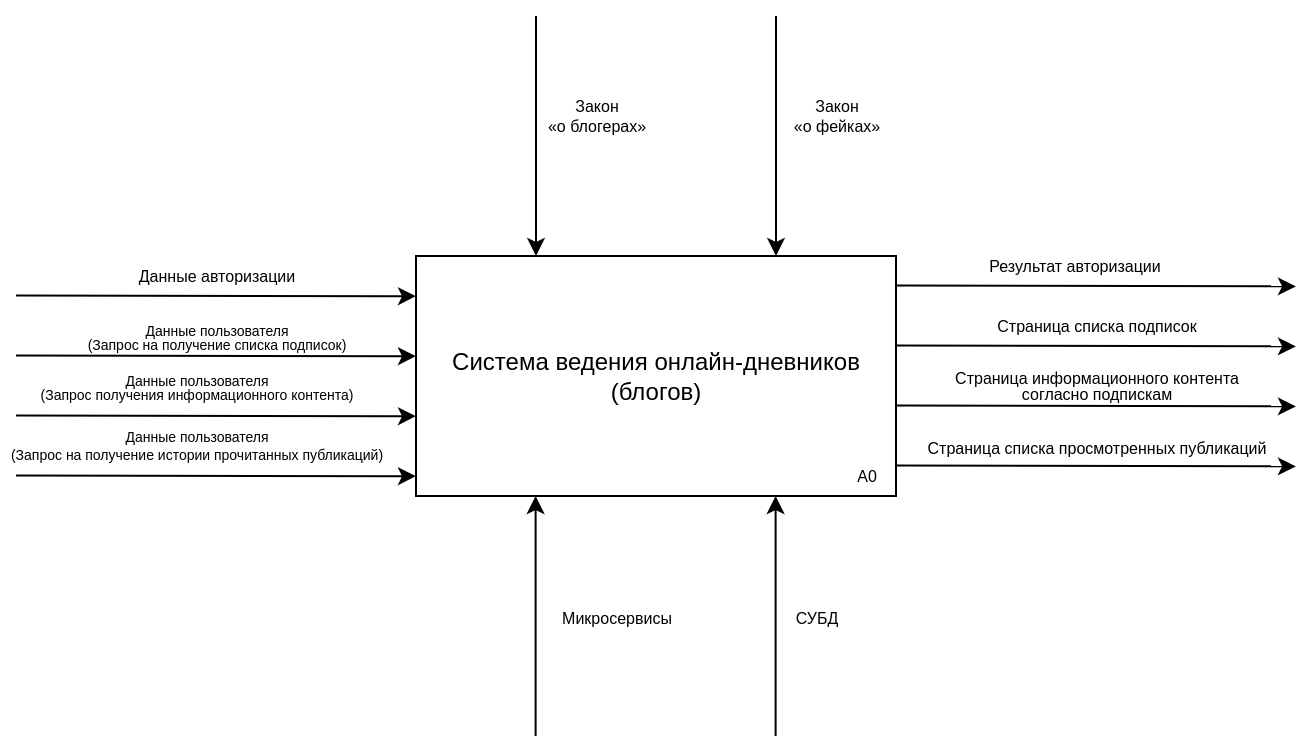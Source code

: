 <mxfile version="18.0.4" type="device"><diagram id="jOhjocJTVRVKaaSQAStA" name="Page-1"><mxGraphModel dx="569" dy="306" grid="1" gridSize="10" guides="1" tooltips="1" connect="1" arrows="1" fold="1" page="1" pageScale="1" pageWidth="827" pageHeight="1169" math="0" shadow="0"><root><mxCell id="0"/><mxCell id="1" parent="0"/><mxCell id="PAqB1MdWaW2n7Vi1TJVt-5" value="" style="endArrow=classic;html=1;rounded=0;" parent="1" edge="1"><mxGeometry width="50" height="50" relative="1" as="geometry"><mxPoint x="80" y="219.71" as="sourcePoint"/><mxPoint x="280" y="220.11" as="targetPoint"/></mxGeometry></mxCell><mxCell id="PAqB1MdWaW2n7Vi1TJVt-9" value="&lt;div style=&quot;line-height: 1 ; font-size: 8px&quot;&gt;Данные авторизации&lt;br&gt;&lt;/div&gt;" style="edgeLabel;html=1;align=center;verticalAlign=middle;resizable=0;points=[];" parent="PAqB1MdWaW2n7Vi1TJVt-5" vertex="1" connectable="0"><mxGeometry x="-0.138" y="-1" relative="1" as="geometry"><mxPoint x="14" y="-11" as="offset"/></mxGeometry></mxCell><mxCell id="PAqB1MdWaW2n7Vi1TJVt-6" value="" style="endArrow=classic;html=1;rounded=0;" parent="1" edge="1"><mxGeometry width="50" height="50" relative="1" as="geometry"><mxPoint x="80" y="249.71" as="sourcePoint"/><mxPoint x="280" y="250.11" as="targetPoint"/></mxGeometry></mxCell><mxCell id="PAqB1MdWaW2n7Vi1TJVt-7" value="" style="endArrow=classic;html=1;rounded=0;" parent="1" edge="1"><mxGeometry width="50" height="50" relative="1" as="geometry"><mxPoint x="80" y="279.71" as="sourcePoint"/><mxPoint x="280" y="280.11" as="targetPoint"/></mxGeometry></mxCell><mxCell id="PAqB1MdWaW2n7Vi1TJVt-8" value="" style="endArrow=classic;html=1;rounded=0;" parent="1" edge="1"><mxGeometry width="50" height="50" relative="1" as="geometry"><mxPoint x="80" y="309.71" as="sourcePoint"/><mxPoint x="280" y="310.11" as="targetPoint"/></mxGeometry></mxCell><mxCell id="PAqB1MdWaW2n7Vi1TJVt-10" value="&lt;div style=&quot;line-height: 1; font-size: 7px;&quot;&gt;Данные пользователя&lt;br style=&quot;font-size: 7px;&quot;&gt;(Запрос на получение списка подписок)&lt;br style=&quot;font-size: 7px;&quot;&gt;&lt;/div&gt;" style="edgeLabel;html=1;align=center;verticalAlign=middle;resizable=0;points=[];fontSize=7;" parent="1" vertex="1" connectable="0"><mxGeometry x="180.003" y="239.712" as="geometry"/></mxCell><mxCell id="PAqB1MdWaW2n7Vi1TJVt-12" value="&lt;div style=&quot;line-height: 1; font-size: 7px;&quot;&gt;Данные пользователя&lt;br style=&quot;font-size: 7px;&quot;&gt;(Запрос получения информационного контента)&lt;br style=&quot;font-size: 7px;&quot;&gt;&lt;/div&gt;" style="edgeLabel;html=1;align=center;verticalAlign=middle;resizable=0;points=[];fontSize=7;" parent="1" vertex="1" connectable="0"><mxGeometry x="170.003" y="264.802" as="geometry"/></mxCell><mxCell id="PAqB1MdWaW2n7Vi1TJVt-13" value="&lt;div style=&quot;font-size: 7px;&quot;&gt;&lt;font style=&quot;font-size: 7px;&quot;&gt;Данные пользователя&lt;br style=&quot;font-size: 7px;&quot;&gt;(Запрос на получение истории прочитанных публикаций)&lt;/font&gt;&lt;/div&gt;" style="edgeLabel;html=1;align=center;verticalAlign=middle;resizable=0;points=[];fontSize=7;" parent="1" vertex="1" connectable="0"><mxGeometry x="170.003" y="294.802" as="geometry"/></mxCell><mxCell id="PAqB1MdWaW2n7Vi1TJVt-1" value="Система ведения онлайн-дневников (блогов)" style="rounded=0;whiteSpace=wrap;html=1;" parent="1" vertex="1"><mxGeometry x="280" y="200" width="240" height="120" as="geometry"/></mxCell><mxCell id="PAqB1MdWaW2n7Vi1TJVt-14" value="" style="endArrow=classic;html=1;rounded=0;" parent="1" edge="1"><mxGeometry width="50" height="50" relative="1" as="geometry"><mxPoint x="520" y="214.8" as="sourcePoint"/><mxPoint x="720" y="215.2" as="targetPoint"/></mxGeometry></mxCell><mxCell id="PAqB1MdWaW2n7Vi1TJVt-15" value="&lt;div style=&quot;line-height: 1 ; font-size: 8px&quot;&gt;Результат авторизации&lt;/div&gt;" style="edgeLabel;html=1;align=center;verticalAlign=middle;resizable=0;points=[];" parent="PAqB1MdWaW2n7Vi1TJVt-14" vertex="1" connectable="0"><mxGeometry x="-0.138" y="-1" relative="1" as="geometry"><mxPoint x="3" y="-11" as="offset"/></mxGeometry></mxCell><mxCell id="PAqB1MdWaW2n7Vi1TJVt-16" value="" style="endArrow=classic;html=1;rounded=0;" parent="1" edge="1"><mxGeometry width="50" height="50" relative="1" as="geometry"><mxPoint x="520" y="244.8" as="sourcePoint"/><mxPoint x="720" y="245.2" as="targetPoint"/></mxGeometry></mxCell><mxCell id="PAqB1MdWaW2n7Vi1TJVt-17" value="" style="endArrow=classic;html=1;rounded=0;" parent="1" edge="1"><mxGeometry width="50" height="50" relative="1" as="geometry"><mxPoint x="520" y="274.8" as="sourcePoint"/><mxPoint x="720" y="275.2" as="targetPoint"/></mxGeometry></mxCell><mxCell id="PAqB1MdWaW2n7Vi1TJVt-18" value="" style="endArrow=classic;html=1;rounded=0;" parent="1" edge="1"><mxGeometry width="50" height="50" relative="1" as="geometry"><mxPoint x="520" y="304.8" as="sourcePoint"/><mxPoint x="720" y="305.2" as="targetPoint"/></mxGeometry></mxCell><mxCell id="PAqB1MdWaW2n7Vi1TJVt-19" value="&lt;div style=&quot;line-height: 1 ; font-size: 8px&quot;&gt;Страница списка подписок&lt;br&gt;&lt;/div&gt;" style="edgeLabel;html=1;align=center;verticalAlign=middle;resizable=0;points=[];" parent="1" vertex="1" connectable="0"><mxGeometry x="620.003" y="234.802" as="geometry"/></mxCell><mxCell id="PAqB1MdWaW2n7Vi1TJVt-20" value="&lt;div style=&quot;line-height: 1 ; font-size: 8px&quot;&gt;Страница информационного контента&lt;/div&gt;&lt;div style=&quot;line-height: 1 ; font-size: 8px&quot;&gt;согласно подпискам&lt;br&gt;&lt;/div&gt;" style="edgeLabel;html=1;align=center;verticalAlign=middle;resizable=0;points=[];" parent="1" vertex="1" connectable="0"><mxGeometry x="620.003" y="264.802" as="geometry"/></mxCell><mxCell id="PAqB1MdWaW2n7Vi1TJVt-21" value="&lt;font style=&quot;font-size: 8px&quot;&gt;Страница списка просмотренных публикаций&lt;/font&gt;" style="edgeLabel;html=1;align=center;verticalAlign=middle;resizable=0;points=[];" parent="1" vertex="1" connectable="0"><mxGeometry x="620.003" y="294.802" as="geometry"/></mxCell><mxCell id="PAqB1MdWaW2n7Vi1TJVt-22" value="" style="endArrow=classic;html=1;rounded=0;fontSize=8;entryX=0.25;entryY=0;entryDx=0;entryDy=0;" parent="1" target="PAqB1MdWaW2n7Vi1TJVt-1" edge="1"><mxGeometry width="50" height="50" relative="1" as="geometry"><mxPoint x="340" y="80" as="sourcePoint"/><mxPoint x="340" y="80" as="targetPoint"/></mxGeometry></mxCell><mxCell id="PAqB1MdWaW2n7Vi1TJVt-23" value="&lt;div&gt;Закон&lt;/div&gt;&lt;div&gt;«о блогерах»&lt;/div&gt;" style="edgeLabel;html=1;align=center;verticalAlign=middle;resizable=0;points=[];fontSize=8;" parent="PAqB1MdWaW2n7Vi1TJVt-22" vertex="1" connectable="0"><mxGeometry x="-0.223" y="1" relative="1" as="geometry"><mxPoint x="29" y="3" as="offset"/></mxGeometry></mxCell><mxCell id="PAqB1MdWaW2n7Vi1TJVt-24" value="" style="endArrow=classic;html=1;rounded=0;fontSize=8;entryX=0.25;entryY=0;entryDx=0;entryDy=0;" parent="1" edge="1"><mxGeometry width="50" height="50" relative="1" as="geometry"><mxPoint x="460" y="80" as="sourcePoint"/><mxPoint x="460" y="200" as="targetPoint"/></mxGeometry></mxCell><mxCell id="PAqB1MdWaW2n7Vi1TJVt-25" value="&lt;div&gt;Закон&lt;/div&gt;&lt;div&gt;«о фейках»&lt;/div&gt;" style="edgeLabel;html=1;align=center;verticalAlign=middle;resizable=0;points=[];fontSize=8;" parent="PAqB1MdWaW2n7Vi1TJVt-24" vertex="1" connectable="0"><mxGeometry x="-0.223" y="1" relative="1" as="geometry"><mxPoint x="29" y="3" as="offset"/></mxGeometry></mxCell><mxCell id="PAqB1MdWaW2n7Vi1TJVt-34" value="" style="endArrow=classic;html=1;rounded=0;fontSize=8;entryX=0.25;entryY=0;entryDx=0;entryDy=0;" parent="1" edge="1"><mxGeometry width="50" height="50" relative="1" as="geometry"><mxPoint x="339.81" y="440" as="sourcePoint"/><mxPoint x="339.81" y="320" as="targetPoint"/></mxGeometry></mxCell><mxCell id="PAqB1MdWaW2n7Vi1TJVt-35" value="Микросервисы" style="edgeLabel;html=1;align=center;verticalAlign=middle;resizable=0;points=[];fontSize=8;" parent="PAqB1MdWaW2n7Vi1TJVt-34" vertex="1" connectable="0"><mxGeometry x="-0.223" y="1" relative="1" as="geometry"><mxPoint x="41" y="-13" as="offset"/></mxGeometry></mxCell><mxCell id="PAqB1MdWaW2n7Vi1TJVt-36" value="" style="endArrow=classic;html=1;rounded=0;fontSize=8;entryX=0.25;entryY=0;entryDx=0;entryDy=0;" parent="1" edge="1"><mxGeometry width="50" height="50" relative="1" as="geometry"><mxPoint x="459.81" y="440" as="sourcePoint"/><mxPoint x="459.81" y="320" as="targetPoint"/></mxGeometry></mxCell><mxCell id="PAqB1MdWaW2n7Vi1TJVt-37" value="СУБД" style="edgeLabel;html=1;align=center;verticalAlign=middle;resizable=0;points=[];fontSize=8;" parent="PAqB1MdWaW2n7Vi1TJVt-36" vertex="1" connectable="0"><mxGeometry x="-0.223" y="1" relative="1" as="geometry"><mxPoint x="21" y="-13" as="offset"/></mxGeometry></mxCell><mxCell id="PAqB1MdWaW2n7Vi1TJVt-38" value="&lt;div&gt;А0&lt;/div&gt;" style="text;html=1;align=center;verticalAlign=middle;resizable=0;points=[];autosize=1;strokeColor=none;fillColor=none;fontSize=8;" parent="1" vertex="1"><mxGeometry x="490" y="299.71" width="30" height="20" as="geometry"/></mxCell></root></mxGraphModel></diagram></mxfile>